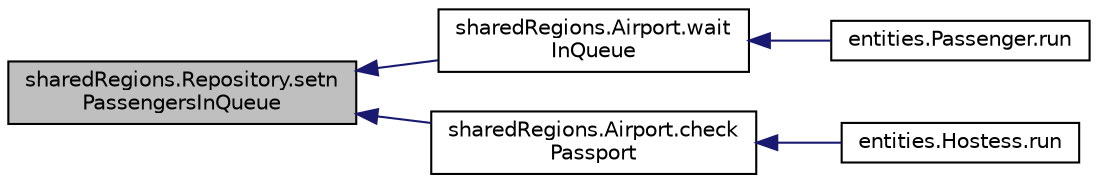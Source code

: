 digraph "sharedRegions.Repository.setnPassengersInQueue"
{
  edge [fontname="Helvetica",fontsize="10",labelfontname="Helvetica",labelfontsize="10"];
  node [fontname="Helvetica",fontsize="10",shape=record];
  rankdir="LR";
  Node58 [label="sharedRegions.Repository.setn\lPassengersInQueue",height=0.2,width=0.4,color="black", fillcolor="grey75", style="filled", fontcolor="black"];
  Node58 -> Node59 [dir="back",color="midnightblue",fontsize="10",style="solid",fontname="Helvetica"];
  Node59 [label="sharedRegions.Airport.wait\lInQueue",height=0.2,width=0.4,color="black", fillcolor="white", style="filled",URL="$classshared_regions_1_1_airport.html#a96f0b64b0a1a814d9f9916a688af4477"];
  Node59 -> Node60 [dir="back",color="midnightblue",fontsize="10",style="solid",fontname="Helvetica"];
  Node60 [label="entities.Passenger.run",height=0.2,width=0.4,color="black", fillcolor="white", style="filled",URL="$classentities_1_1_passenger.html#a7d58b79f61a46da11478760937d80c12"];
  Node58 -> Node61 [dir="back",color="midnightblue",fontsize="10",style="solid",fontname="Helvetica"];
  Node61 [label="sharedRegions.Airport.check\lPassport",height=0.2,width=0.4,color="black", fillcolor="white", style="filled",URL="$classshared_regions_1_1_airport.html#a1dba750b542f28455a143973bbc877a0"];
  Node61 -> Node62 [dir="back",color="midnightblue",fontsize="10",style="solid",fontname="Helvetica"];
  Node62 [label="entities.Hostess.run",height=0.2,width=0.4,color="black", fillcolor="white", style="filled",URL="$classentities_1_1_hostess.html#a509c1f1c96b0a760860884592c7babd8"];
}
